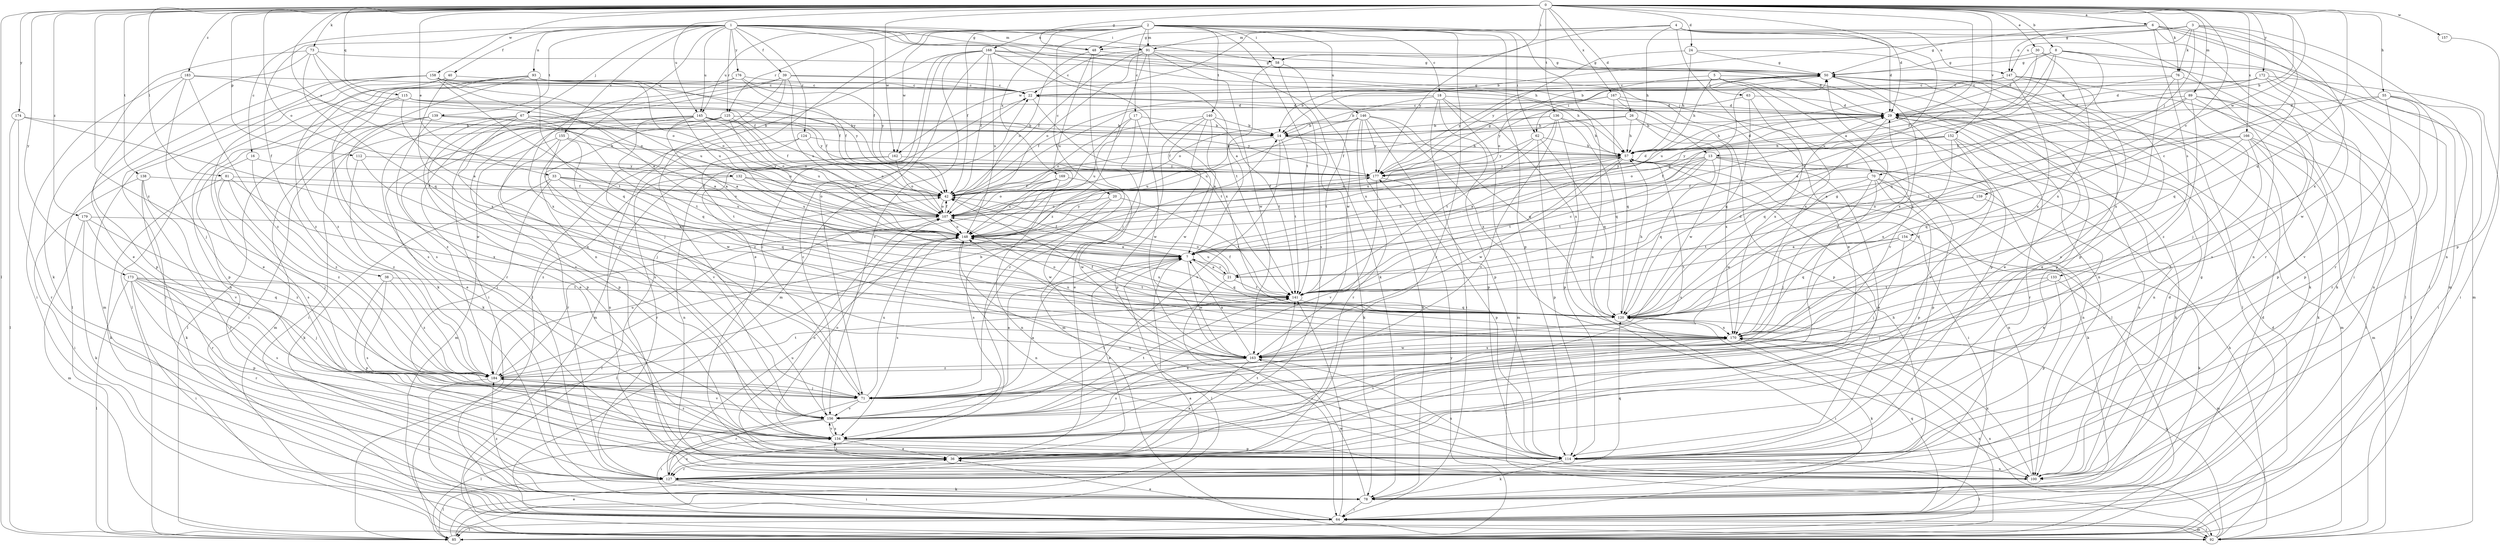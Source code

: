 strict digraph  {
0;
1;
2;
3;
4;
5;
6;
7;
8;
13;
14;
16;
17;
18;
20;
21;
22;
24;
26;
29;
30;
33;
36;
38;
39;
40;
42;
48;
50;
55;
57;
58;
62;
63;
64;
67;
70;
71;
73;
76;
78;
81;
85;
89;
91;
92;
93;
100;
107;
112;
114;
115;
120;
124;
125;
127;
132;
133;
134;
136;
138;
139;
140;
141;
145;
146;
147;
148;
152;
154;
155;
156;
157;
158;
159;
162;
163;
166;
167;
168;
169;
170;
172;
173;
174;
176;
177;
179;
183;
184;
0 -> 6  [label=a];
0 -> 7  [label=a];
0 -> 8  [label=b];
0 -> 13  [label=b];
0 -> 24  [label=d];
0 -> 26  [label=d];
0 -> 29  [label=d];
0 -> 30  [label=e];
0 -> 33  [label=e];
0 -> 48  [label=g];
0 -> 55  [label=h];
0 -> 58  [label=i];
0 -> 73  [label=k];
0 -> 76  [label=k];
0 -> 81  [label=l];
0 -> 85  [label=l];
0 -> 89  [label=m];
0 -> 107  [label=o];
0 -> 112  [label=p];
0 -> 115  [label=q];
0 -> 120  [label=q];
0 -> 132  [label=s];
0 -> 136  [label=t];
0 -> 138  [label=t];
0 -> 145  [label=u];
0 -> 152  [label=v];
0 -> 154  [label=v];
0 -> 157  [label=w];
0 -> 158  [label=w];
0 -> 159  [label=w];
0 -> 162  [label=w];
0 -> 166  [label=x];
0 -> 167  [label=x];
0 -> 172  [label=y];
0 -> 173  [label=y];
0 -> 174  [label=y];
0 -> 179  [label=z];
0 -> 183  [label=z];
0 -> 184  [label=z];
1 -> 13  [label=b];
1 -> 16  [label=c];
1 -> 38  [label=f];
1 -> 39  [label=f];
1 -> 40  [label=f];
1 -> 42  [label=f];
1 -> 48  [label=g];
1 -> 57  [label=h];
1 -> 58  [label=i];
1 -> 67  [label=j];
1 -> 70  [label=j];
1 -> 91  [label=m];
1 -> 93  [label=n];
1 -> 100  [label=n];
1 -> 124  [label=r];
1 -> 125  [label=r];
1 -> 139  [label=t];
1 -> 145  [label=u];
1 -> 155  [label=v];
1 -> 176  [label=y];
2 -> 17  [label=c];
2 -> 18  [label=c];
2 -> 20  [label=c];
2 -> 42  [label=f];
2 -> 58  [label=i];
2 -> 62  [label=i];
2 -> 91  [label=m];
2 -> 100  [label=n];
2 -> 114  [label=p];
2 -> 125  [label=r];
2 -> 127  [label=r];
2 -> 140  [label=t];
2 -> 141  [label=t];
2 -> 145  [label=u];
2 -> 146  [label=u];
2 -> 156  [label=v];
2 -> 162  [label=w];
2 -> 168  [label=x];
2 -> 169  [label=x];
3 -> 14  [label=b];
3 -> 21  [label=c];
3 -> 48  [label=g];
3 -> 70  [label=j];
3 -> 76  [label=k];
3 -> 100  [label=n];
3 -> 147  [label=u];
3 -> 170  [label=x];
4 -> 29  [label=d];
4 -> 36  [label=e];
4 -> 57  [label=h];
4 -> 91  [label=m];
4 -> 100  [label=n];
4 -> 141  [label=t];
4 -> 147  [label=u];
4 -> 162  [label=w];
4 -> 177  [label=y];
5 -> 57  [label=h];
5 -> 62  [label=i];
5 -> 63  [label=i];
5 -> 100  [label=n];
5 -> 114  [label=p];
5 -> 156  [label=v];
5 -> 170  [label=x];
6 -> 48  [label=g];
6 -> 50  [label=g];
6 -> 64  [label=i];
6 -> 85  [label=l];
6 -> 92  [label=m];
6 -> 127  [label=r];
6 -> 133  [label=s];
6 -> 147  [label=u];
7 -> 21  [label=c];
7 -> 36  [label=e];
7 -> 42  [label=f];
7 -> 50  [label=g];
7 -> 57  [label=h];
7 -> 85  [label=l];
7 -> 120  [label=q];
7 -> 163  [label=w];
8 -> 21  [label=c];
8 -> 29  [label=d];
8 -> 50  [label=g];
8 -> 92  [label=m];
8 -> 120  [label=q];
8 -> 127  [label=r];
8 -> 148  [label=u];
13 -> 7  [label=a];
13 -> 21  [label=c];
13 -> 36  [label=e];
13 -> 42  [label=f];
13 -> 100  [label=n];
13 -> 114  [label=p];
13 -> 120  [label=q];
13 -> 141  [label=t];
13 -> 177  [label=y];
14 -> 57  [label=h];
14 -> 78  [label=k];
14 -> 141  [label=t];
14 -> 148  [label=u];
14 -> 156  [label=v];
16 -> 134  [label=s];
16 -> 177  [label=y];
16 -> 184  [label=z];
17 -> 14  [label=b];
17 -> 92  [label=m];
17 -> 148  [label=u];
17 -> 163  [label=w];
17 -> 184  [label=z];
18 -> 14  [label=b];
18 -> 29  [label=d];
18 -> 42  [label=f];
18 -> 64  [label=i];
18 -> 92  [label=m];
18 -> 114  [label=p];
18 -> 170  [label=x];
20 -> 107  [label=o];
20 -> 134  [label=s];
20 -> 141  [label=t];
20 -> 163  [label=w];
21 -> 7  [label=a];
21 -> 64  [label=i];
21 -> 107  [label=o];
21 -> 141  [label=t];
21 -> 148  [label=u];
22 -> 29  [label=d];
22 -> 50  [label=g];
22 -> 92  [label=m];
22 -> 141  [label=t];
24 -> 50  [label=g];
24 -> 57  [label=h];
24 -> 114  [label=p];
24 -> 177  [label=y];
26 -> 14  [label=b];
26 -> 42  [label=f];
26 -> 57  [label=h];
26 -> 163  [label=w];
26 -> 170  [label=x];
29 -> 14  [label=b];
29 -> 22  [label=c];
29 -> 57  [label=h];
29 -> 92  [label=m];
29 -> 100  [label=n];
29 -> 120  [label=q];
29 -> 127  [label=r];
30 -> 42  [label=f];
30 -> 50  [label=g];
30 -> 85  [label=l];
30 -> 170  [label=x];
33 -> 42  [label=f];
33 -> 71  [label=j];
33 -> 78  [label=k];
33 -> 107  [label=o];
33 -> 120  [label=q];
33 -> 148  [label=u];
36 -> 107  [label=o];
36 -> 127  [label=r];
36 -> 134  [label=s];
36 -> 141  [label=t];
38 -> 114  [label=p];
38 -> 134  [label=s];
38 -> 141  [label=t];
38 -> 184  [label=z];
39 -> 22  [label=c];
39 -> 57  [label=h];
39 -> 64  [label=i];
39 -> 71  [label=j];
39 -> 127  [label=r];
39 -> 148  [label=u];
39 -> 156  [label=v];
40 -> 22  [label=c];
40 -> 36  [label=e];
40 -> 170  [label=x];
40 -> 184  [label=z];
42 -> 29  [label=d];
42 -> 107  [label=o];
48 -> 50  [label=g];
48 -> 107  [label=o];
48 -> 127  [label=r];
48 -> 148  [label=u];
50 -> 22  [label=c];
50 -> 36  [label=e];
50 -> 78  [label=k];
50 -> 85  [label=l];
50 -> 107  [label=o];
50 -> 114  [label=p];
50 -> 170  [label=x];
50 -> 177  [label=y];
55 -> 29  [label=d];
55 -> 64  [label=i];
55 -> 114  [label=p];
55 -> 127  [label=r];
55 -> 141  [label=t];
55 -> 156  [label=v];
57 -> 29  [label=d];
57 -> 64  [label=i];
57 -> 107  [label=o];
57 -> 134  [label=s];
57 -> 141  [label=t];
57 -> 148  [label=u];
57 -> 163  [label=w];
57 -> 177  [label=y];
58 -> 7  [label=a];
58 -> 134  [label=s];
58 -> 163  [label=w];
62 -> 57  [label=h];
62 -> 114  [label=p];
62 -> 120  [label=q];
62 -> 148  [label=u];
62 -> 177  [label=y];
63 -> 29  [label=d];
63 -> 120  [label=q];
63 -> 170  [label=x];
63 -> 177  [label=y];
64 -> 29  [label=d];
64 -> 36  [label=e];
64 -> 85  [label=l];
64 -> 92  [label=m];
64 -> 120  [label=q];
64 -> 141  [label=t];
67 -> 7  [label=a];
67 -> 14  [label=b];
67 -> 71  [label=j];
67 -> 78  [label=k];
67 -> 114  [label=p];
67 -> 120  [label=q];
67 -> 156  [label=v];
70 -> 42  [label=f];
70 -> 71  [label=j];
70 -> 78  [label=k];
70 -> 100  [label=n];
70 -> 114  [label=p];
70 -> 134  [label=s];
70 -> 163  [label=w];
71 -> 7  [label=a];
71 -> 22  [label=c];
71 -> 127  [label=r];
71 -> 141  [label=t];
71 -> 148  [label=u];
71 -> 156  [label=v];
71 -> 170  [label=x];
73 -> 36  [label=e];
73 -> 42  [label=f];
73 -> 50  [label=g];
73 -> 78  [label=k];
73 -> 107  [label=o];
73 -> 120  [label=q];
76 -> 22  [label=c];
76 -> 29  [label=d];
76 -> 71  [label=j];
76 -> 134  [label=s];
76 -> 170  [label=x];
78 -> 64  [label=i];
78 -> 163  [label=w];
78 -> 184  [label=z];
81 -> 42  [label=f];
81 -> 71  [label=j];
81 -> 78  [label=k];
81 -> 170  [label=x];
81 -> 184  [label=z];
85 -> 7  [label=a];
85 -> 29  [label=d];
85 -> 36  [label=e];
85 -> 170  [label=x];
85 -> 177  [label=y];
89 -> 7  [label=a];
89 -> 29  [label=d];
89 -> 85  [label=l];
89 -> 100  [label=n];
89 -> 114  [label=p];
89 -> 120  [label=q];
89 -> 184  [label=z];
91 -> 22  [label=c];
91 -> 42  [label=f];
91 -> 50  [label=g];
91 -> 71  [label=j];
91 -> 78  [label=k];
91 -> 107  [label=o];
91 -> 163  [label=w];
91 -> 184  [label=z];
92 -> 42  [label=f];
92 -> 57  [label=h];
92 -> 64  [label=i];
92 -> 120  [label=q];
92 -> 170  [label=x];
93 -> 22  [label=c];
93 -> 42  [label=f];
93 -> 78  [label=k];
93 -> 85  [label=l];
93 -> 120  [label=q];
93 -> 134  [label=s];
93 -> 148  [label=u];
93 -> 184  [label=z];
100 -> 29  [label=d];
100 -> 50  [label=g];
100 -> 170  [label=x];
107 -> 42  [label=f];
107 -> 85  [label=l];
107 -> 148  [label=u];
112 -> 170  [label=x];
112 -> 177  [label=y];
112 -> 184  [label=z];
114 -> 78  [label=k];
114 -> 85  [label=l];
114 -> 100  [label=n];
114 -> 148  [label=u];
115 -> 7  [label=a];
115 -> 29  [label=d];
115 -> 42  [label=f];
115 -> 100  [label=n];
115 -> 114  [label=p];
115 -> 177  [label=y];
120 -> 29  [label=d];
120 -> 42  [label=f];
120 -> 50  [label=g];
120 -> 57  [label=h];
120 -> 64  [label=i];
120 -> 107  [label=o];
120 -> 148  [label=u];
120 -> 170  [label=x];
124 -> 57  [label=h];
124 -> 100  [label=n];
124 -> 107  [label=o];
124 -> 141  [label=t];
125 -> 14  [label=b];
125 -> 107  [label=o];
125 -> 114  [label=p];
125 -> 134  [label=s];
125 -> 148  [label=u];
125 -> 177  [label=y];
125 -> 184  [label=z];
127 -> 57  [label=h];
127 -> 64  [label=i];
127 -> 78  [label=k];
127 -> 85  [label=l];
127 -> 120  [label=q];
127 -> 134  [label=s];
127 -> 148  [label=u];
132 -> 42  [label=f];
132 -> 107  [label=o];
132 -> 148  [label=u];
132 -> 184  [label=z];
133 -> 71  [label=j];
133 -> 92  [label=m];
133 -> 114  [label=p];
133 -> 141  [label=t];
134 -> 36  [label=e];
134 -> 107  [label=o];
134 -> 114  [label=p];
134 -> 156  [label=v];
134 -> 184  [label=z];
136 -> 14  [label=b];
136 -> 42  [label=f];
136 -> 57  [label=h];
136 -> 114  [label=p];
136 -> 120  [label=q];
136 -> 141  [label=t];
136 -> 156  [label=v];
138 -> 42  [label=f];
138 -> 64  [label=i];
138 -> 78  [label=k];
138 -> 127  [label=r];
138 -> 156  [label=v];
139 -> 7  [label=a];
139 -> 14  [label=b];
139 -> 36  [label=e];
139 -> 64  [label=i];
139 -> 92  [label=m];
140 -> 7  [label=a];
140 -> 14  [label=b];
140 -> 36  [label=e];
140 -> 107  [label=o];
140 -> 114  [label=p];
140 -> 141  [label=t];
140 -> 163  [label=w];
141 -> 120  [label=q];
145 -> 7  [label=a];
145 -> 14  [label=b];
145 -> 36  [label=e];
145 -> 42  [label=f];
145 -> 64  [label=i];
145 -> 85  [label=l];
145 -> 107  [label=o];
145 -> 141  [label=t];
145 -> 148  [label=u];
145 -> 177  [label=y];
146 -> 14  [label=b];
146 -> 78  [label=k];
146 -> 114  [label=p];
146 -> 120  [label=q];
146 -> 127  [label=r];
146 -> 141  [label=t];
146 -> 148  [label=u];
146 -> 170  [label=x];
146 -> 177  [label=y];
147 -> 22  [label=c];
147 -> 36  [label=e];
147 -> 78  [label=k];
147 -> 134  [label=s];
147 -> 148  [label=u];
147 -> 170  [label=x];
148 -> 7  [label=a];
148 -> 100  [label=n];
148 -> 134  [label=s];
148 -> 177  [label=y];
152 -> 57  [label=h];
152 -> 78  [label=k];
152 -> 100  [label=n];
152 -> 107  [label=o];
152 -> 156  [label=v];
152 -> 170  [label=x];
152 -> 177  [label=y];
154 -> 7  [label=a];
154 -> 71  [label=j];
154 -> 78  [label=k];
154 -> 120  [label=q];
154 -> 141  [label=t];
155 -> 57  [label=h];
155 -> 92  [label=m];
155 -> 127  [label=r];
155 -> 156  [label=v];
155 -> 163  [label=w];
156 -> 7  [label=a];
156 -> 22  [label=c];
156 -> 64  [label=i];
156 -> 85  [label=l];
156 -> 134  [label=s];
156 -> 141  [label=t];
157 -> 114  [label=p];
158 -> 7  [label=a];
158 -> 22  [label=c];
158 -> 64  [label=i];
158 -> 85  [label=l];
158 -> 92  [label=m];
158 -> 107  [label=o];
158 -> 141  [label=t];
158 -> 148  [label=u];
158 -> 177  [label=y];
159 -> 36  [label=e];
159 -> 107  [label=o];
159 -> 141  [label=t];
162 -> 100  [label=n];
162 -> 107  [label=o];
162 -> 127  [label=r];
162 -> 177  [label=y];
163 -> 7  [label=a];
163 -> 29  [label=d];
163 -> 36  [label=e];
163 -> 100  [label=n];
163 -> 134  [label=s];
163 -> 170  [label=x];
163 -> 184  [label=z];
166 -> 7  [label=a];
166 -> 57  [label=h];
166 -> 64  [label=i];
166 -> 71  [label=j];
166 -> 78  [label=k];
166 -> 92  [label=m];
166 -> 120  [label=q];
167 -> 29  [label=d];
167 -> 42  [label=f];
167 -> 85  [label=l];
167 -> 107  [label=o];
167 -> 114  [label=p];
167 -> 120  [label=q];
168 -> 29  [label=d];
168 -> 36  [label=e];
168 -> 42  [label=f];
168 -> 50  [label=g];
168 -> 71  [label=j];
168 -> 85  [label=l];
168 -> 92  [label=m];
168 -> 141  [label=t];
168 -> 148  [label=u];
168 -> 156  [label=v];
168 -> 170  [label=x];
169 -> 42  [label=f];
169 -> 100  [label=n];
169 -> 107  [label=o];
169 -> 148  [label=u];
169 -> 163  [label=w];
170 -> 29  [label=d];
170 -> 42  [label=f];
170 -> 78  [label=k];
170 -> 148  [label=u];
170 -> 163  [label=w];
170 -> 134  [label=v];
172 -> 14  [label=b];
172 -> 22  [label=c];
172 -> 29  [label=d];
172 -> 64  [label=i];
172 -> 120  [label=q];
172 -> 163  [label=w];
173 -> 64  [label=i];
173 -> 71  [label=j];
173 -> 85  [label=l];
173 -> 114  [label=p];
173 -> 120  [label=q];
173 -> 127  [label=r];
173 -> 134  [label=s];
173 -> 141  [label=t];
174 -> 14  [label=b];
174 -> 85  [label=l];
174 -> 127  [label=r];
174 -> 163  [label=w];
176 -> 22  [label=c];
176 -> 42  [label=f];
176 -> 134  [label=s];
176 -> 170  [label=x];
176 -> 177  [label=y];
177 -> 42  [label=f];
177 -> 50  [label=g];
177 -> 114  [label=p];
177 -> 156  [label=v];
179 -> 78  [label=k];
179 -> 92  [label=m];
179 -> 127  [label=r];
179 -> 148  [label=u];
179 -> 184  [label=z];
183 -> 22  [label=c];
183 -> 64  [label=i];
183 -> 71  [label=j];
183 -> 107  [label=o];
183 -> 114  [label=p];
183 -> 184  [label=z];
184 -> 14  [label=b];
184 -> 64  [label=i];
184 -> 71  [label=j];
184 -> 141  [label=t];
184 -> 148  [label=u];
184 -> 156  [label=v];
}
